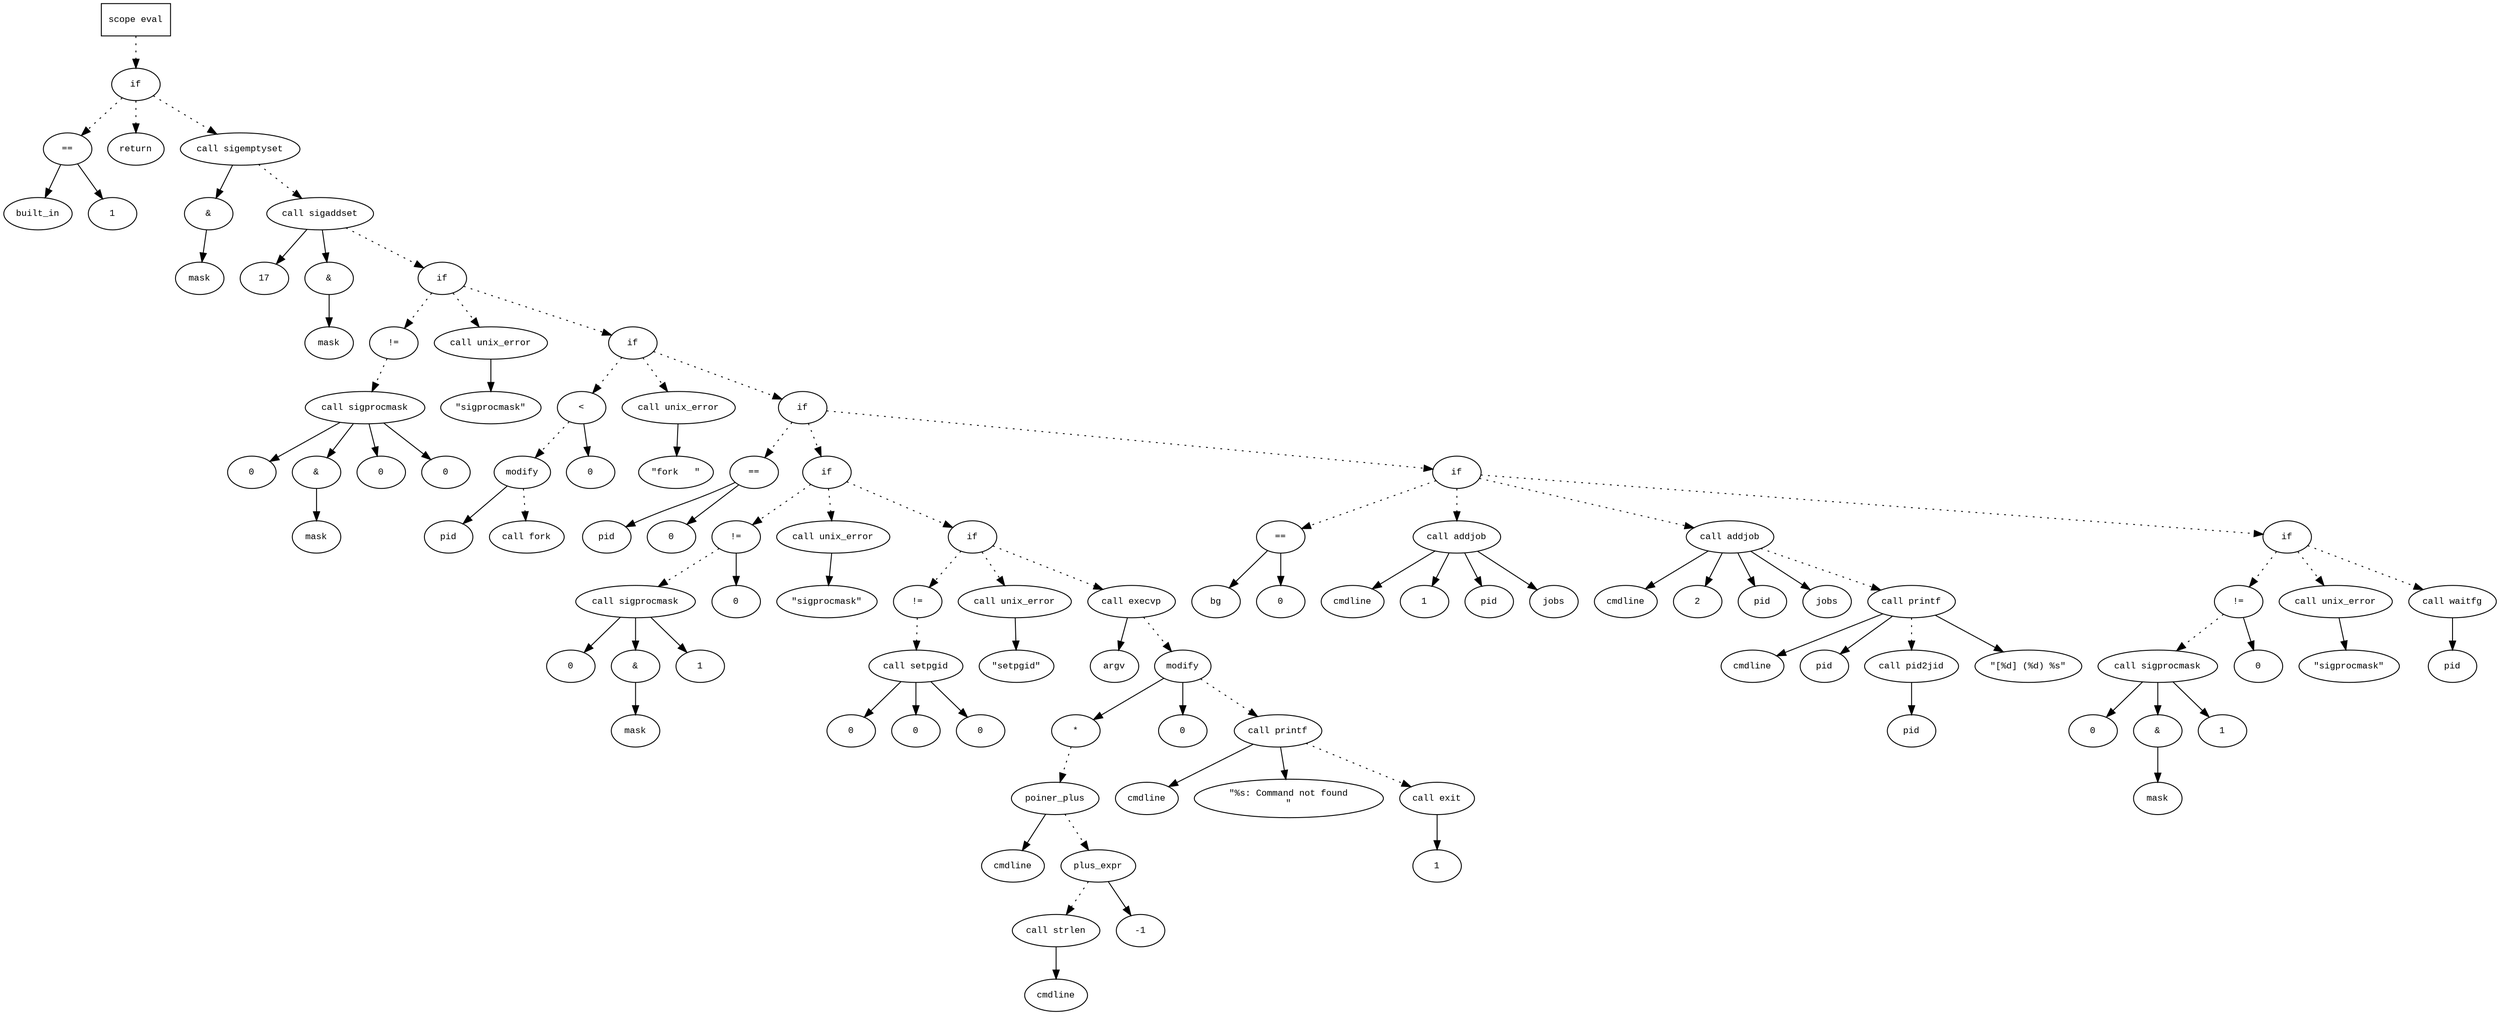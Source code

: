 digraph AST {
  graph [fontname="Times New Roman",fontsize=10];
  node  [fontname="Courier New",fontsize=10];
  edge  [fontname="Times New Roman",fontsize=10];

  node1 [label="scope eval",shape=box];
  node2 [label="if",shape=ellipse];
  node1 -> node2 [style=dotted];
  node3 [label="==",shape=ellipse];
  node4 [label="built_in",shape=ellipse];
  node3 -> node4;
  node5 [label="1",shape=ellipse];
  node3 -> node5;
  node2 -> node3 [style=dotted];
  node6 [label="return",shape=ellipse];
  node2 -> node6 [style=dotted];
  node7 [label="call sigemptyset",shape=ellipse];
  node8 [label="&",shape=ellipse];
  node7 -> node8;
  node9 [label="mask",shape=ellipse];
  node8 -> node9;
  node2 -> node7 [style=dotted];
  node10 [label="call sigaddset",shape=ellipse];
  node11 [label="17",shape=ellipse];
  node10 -> node11;
  node12 [label="&",shape=ellipse];
  node10 -> node12;
  node13 [label="mask",shape=ellipse];
  node12 -> node13;
  node7 -> node10 [style=dotted];
  node14 [label="if",shape=ellipse];
  node10 -> node14 [style=dotted];
  node15 [label="!=",shape=ellipse];
  node16 [label="call sigprocmask",shape=ellipse];
  node17 [label="0",shape=ellipse];
  node16 -> node17;
  node18 [label="&",shape=ellipse];
  node16 -> node18;
  node19 [label="mask",shape=ellipse];
  node18 -> node19;
  node20 [label="0",shape=ellipse];
  node16 -> node20;
  node15 -> node16 [style=dotted];
  node21 [label="0",shape=ellipse];
  node16 -> node21;
  node14 -> node15 [style=dotted];
  node22 [label="call unix_error",shape=ellipse];
  node23 [label="\"sigprocmask\"",shape=ellipse];
  node22 -> node23;
  node14 -> node22 [style=dotted];
  node24 [label="if",shape=ellipse];
  node14 -> node24 [style=dotted];
  node25 [label="<",shape=ellipse];
  node26 [label="modify",shape=ellipse];
  node27 [label="pid",shape=ellipse];
  node26 -> node27;
  node28 [label="call fork",shape=ellipse];
  node26 -> node28 [style=dotted];
  node25 -> node26 [style=dotted];
  node29 [label="0",shape=ellipse];
  node25 -> node29;
  node24 -> node25 [style=dotted];
  node30 [label="call unix_error",shape=ellipse];
  node31 [label="\"fork   \"",shape=ellipse];
  node30 -> node31;
  node24 -> node30 [style=dotted];
  node32 [label="if",shape=ellipse];
  node24 -> node32 [style=dotted];
  node33 [label="==",shape=ellipse];
  node34 [label="pid",shape=ellipse];
  node33 -> node34;
  node35 [label="0",shape=ellipse];
  node33 -> node35;
  node32 -> node33 [style=dotted];
  node36 [label="if",shape=ellipse];
  node32 -> node36 [style=dotted];
  node37 [label="!=",shape=ellipse];
  node38 [label="call sigprocmask",shape=ellipse];
  node39 [label="0",shape=ellipse];
  node38 -> node39;
  node40 [label="&",shape=ellipse];
  node38 -> node40;
  node41 [label="mask",shape=ellipse];
  node40 -> node41;
  node42 [label="1",shape=ellipse];
  node38 -> node42;
  node37 -> node38 [style=dotted];
  node43 [label="0",shape=ellipse];
  node37 -> node43;
  node36 -> node37 [style=dotted];
  node44 [label="call unix_error",shape=ellipse];
  node45 [label="\"sigprocmask\"",shape=ellipse];
  node44 -> node45;
  node36 -> node44 [style=dotted];
  node46 [label="if",shape=ellipse];
  node36 -> node46 [style=dotted];
  node47 [label="!=",shape=ellipse];
  node48 [label="call setpgid",shape=ellipse];
  node49 [label="0",shape=ellipse];
  node48 -> node49;
  node50 [label="0",shape=ellipse];
  node48 -> node50;
  node47 -> node48 [style=dotted];
  node51 [label="0",shape=ellipse];
  node48 -> node51;
  node46 -> node47 [style=dotted];
  node52 [label="call unix_error",shape=ellipse];
  node53 [label="\"setpgid\"",shape=ellipse];
  node52 -> node53;
  node46 -> node52 [style=dotted];
  node54 [label="call execvp",shape=ellipse];
  node55 [label="argv",shape=ellipse];
  node54 -> node55;
  node46 -> node54 [style=dotted];
  node56 [label="modify",shape=ellipse];
  node57 [label="*",shape=ellipse];
  node58 [label="poiner_plus",shape=ellipse];
  node59 [label="cmdline",shape=ellipse];
  node58 -> node59;
  node60 [label="plus_expr",shape=ellipse];
  node61 [label="call strlen",shape=ellipse];
  node62 [label="cmdline",shape=ellipse];
  node61 -> node62;
  node60 -> node61 [style=dotted];
  node63 [label="-1",shape=ellipse];
  node60 -> node63;
  node58 -> node60 [style=dotted];
  node57 -> node58 [style=dotted];
  node56 -> node57;
  node64 [label="0",shape=ellipse];
  node56 -> node64;
  node54 -> node56 [style=dotted];
  node65 [label="call printf",shape=ellipse];
  node66 [label="cmdline",shape=ellipse];
  node65 -> node66;
  node67 [label="\"%s: Command not found
\"",shape=ellipse];
  node65 -> node67;
  node56 -> node65 [style=dotted];
  node68 [label="call exit",shape=ellipse];
  node69 [label="1",shape=ellipse];
  node68 -> node69;
  node65 -> node68 [style=dotted];
  node70 [label="if",shape=ellipse];
  node32 -> node70 [style=dotted];
  node71 [label="==",shape=ellipse];
  node72 [label="bg",shape=ellipse];
  node71 -> node72;
  node73 [label="0",shape=ellipse];
  node71 -> node73;
  node70 -> node71 [style=dotted];
  node74 [label="call addjob",shape=ellipse];
  node75 [label="cmdline",shape=ellipse];
  node74 -> node75;
  node76 [label="1",shape=ellipse];
  node74 -> node76;
  node77 [label="pid",shape=ellipse];
  node74 -> node77;
  node78 [label="jobs",shape=ellipse];
  node74 -> node78;
  node70 -> node74 [style=dotted];
  node79 [label="call addjob",shape=ellipse];
  node80 [label="cmdline",shape=ellipse];
  node79 -> node80;
  node81 [label="2",shape=ellipse];
  node79 -> node81;
  node82 [label="pid",shape=ellipse];
  node79 -> node82;
  node83 [label="jobs",shape=ellipse];
  node79 -> node83;
  node70 -> node79 [style=dotted];
  node84 [label="call printf",shape=ellipse];
  node85 [label="cmdline",shape=ellipse];
  node84 -> node85;
  node86 [label="pid",shape=ellipse];
  node84 -> node86;
  node87 [label="call pid2jid",shape=ellipse];
  node88 [label="pid",shape=ellipse];
  node87 -> node88;
  node84 -> node87 [style=dotted];
  node89 [label="\"[%d] (%d) %s\"",shape=ellipse];
  node84 -> node89;
  node79 -> node84 [style=dotted];
  node90 [label="if",shape=ellipse];
  node70 -> node90 [style=dotted];
  node91 [label="!=",shape=ellipse];
  node92 [label="call sigprocmask",shape=ellipse];
  node93 [label="0",shape=ellipse];
  node92 -> node93;
  node94 [label="&",shape=ellipse];
  node92 -> node94;
  node95 [label="mask",shape=ellipse];
  node94 -> node95;
  node96 [label="1",shape=ellipse];
  node92 -> node96;
  node91 -> node92 [style=dotted];
  node97 [label="0",shape=ellipse];
  node91 -> node97;
  node90 -> node91 [style=dotted];
  node98 [label="call unix_error",shape=ellipse];
  node99 [label="\"sigprocmask\"",shape=ellipse];
  node98 -> node99;
  node90 -> node98 [style=dotted];
  node100 [label="call waitfg",shape=ellipse];
  node101 [label="pid",shape=ellipse];
  node100 -> node101;
  node90 -> node100 [style=dotted];
} 